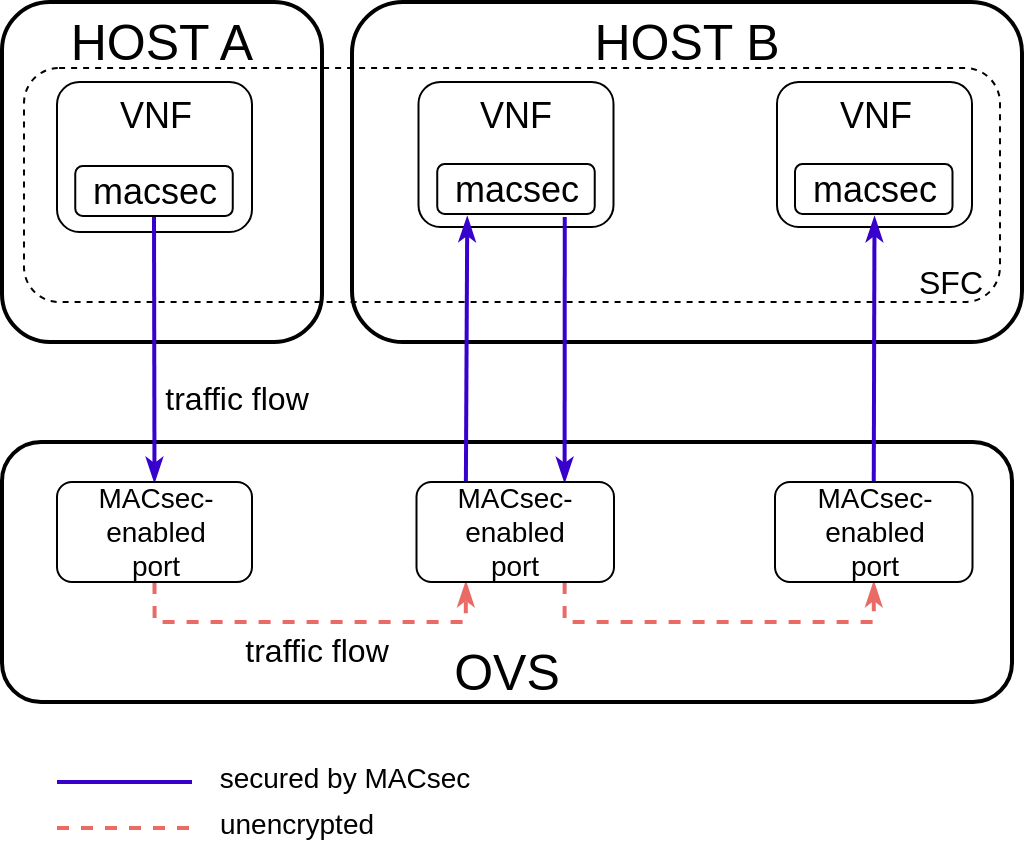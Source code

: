 <mxfile version="12.6.8" type="github">
  <diagram id="0PhkyZh6pTqeAU5DWifH" name="Page-1">
    <mxGraphModel dx="1374" dy="788" grid="1" gridSize="10" guides="1" tooltips="1" connect="1" arrows="1" fold="1" page="1" pageScale="1" pageWidth="827" pageHeight="1169" math="0" shadow="0">
      <root>
        <mxCell id="0"/>
        <mxCell id="1" parent="0"/>
        <mxCell id="wKzrwK8omsFbbwGm3UPk-1" value="VNF" style="rounded=1;whiteSpace=wrap;html=1;fontSize=18;verticalAlign=top;" parent="1" vertex="1">
          <mxGeometry x="42.5" y="230" width="97.5" height="75" as="geometry"/>
        </mxCell>
        <mxCell id="_eaUEFpU1vUXmYSTCjyz-28" value="VNF" style="rounded=1;whiteSpace=wrap;html=1;fontSize=18;verticalAlign=top;" parent="1" vertex="1">
          <mxGeometry x="223.25" y="230" width="97.5" height="72.5" as="geometry"/>
        </mxCell>
        <mxCell id="_eaUEFpU1vUXmYSTCjyz-30" value="VNF" style="rounded=1;whiteSpace=wrap;html=1;fontSize=18;verticalAlign=top;" parent="1" vertex="1">
          <mxGeometry x="402.5" y="230" width="97.5" height="72.5" as="geometry"/>
        </mxCell>
        <mxCell id="_eaUEFpU1vUXmYSTCjyz-9" value="HOST B" style="rounded=1;whiteSpace=wrap;html=1;fontSize=25;strokeWidth=2;spacing=0;spacingBottom=0;fillColor=none;verticalAlign=top;" parent="1" vertex="1">
          <mxGeometry x="190" y="190" width="335" height="170" as="geometry"/>
        </mxCell>
        <mxCell id="_eaUEFpU1vUXmYSTCjyz-10" value="HOST A" style="rounded=1;whiteSpace=wrap;html=1;fontSize=25;strokeWidth=2;spacing=0;spacingBottom=0;fillColor=none;verticalAlign=top;" parent="1" vertex="1">
          <mxGeometry x="15" y="190" width="160" height="170" as="geometry"/>
        </mxCell>
        <mxCell id="wKzrwK8omsFbbwGm3UPk-5" value="OVS" style="rounded=1;whiteSpace=wrap;html=1;fontSize=25;strokeWidth=2;spacing=0;spacingBottom=0;verticalAlign=bottom;" parent="1" vertex="1">
          <mxGeometry x="15" y="410" width="505" height="130" as="geometry"/>
        </mxCell>
        <mxCell id="_eaUEFpU1vUXmYSTCjyz-25" style="rounded=0;orthogonalLoop=1;jettySize=auto;html=1;exitX=0.75;exitY=1;exitDx=0;exitDy=0;entryX=0.75;entryY=0;entryDx=0;entryDy=0;startArrow=none;startFill=0;endArrow=classicThin;endFill=1;strokeColor=#3700CC;strokeWidth=2;fontSize=14;fillColor=#6a00ff;" parent="1" target="_eaUEFpU1vUXmYSTCjyz-29" edge="1">
          <mxGeometry relative="1" as="geometry">
            <mxPoint x="296.375" y="297.5" as="sourcePoint"/>
            <mxPoint x="296.312" y="425" as="targetPoint"/>
          </mxGeometry>
        </mxCell>
        <mxCell id="_eaUEFpU1vUXmYSTCjyz-22" style="rounded=0;orthogonalLoop=1;jettySize=auto;html=1;exitX=0.5;exitY=1;exitDx=0;exitDy=0;entryX=0.5;entryY=0;entryDx=0;entryDy=0;startArrow=none;startFill=0;endArrow=classicThin;endFill=1;strokeColor=#3700CC;strokeWidth=2;fontSize=14;fillColor=#6a00ff;" parent="1" source="T3owfNQylt5vciqT8Fi2-1" target="_eaUEFpU1vUXmYSTCjyz-13" edge="1">
          <mxGeometry relative="1" as="geometry"/>
        </mxCell>
        <mxCell id="_eaUEFpU1vUXmYSTCjyz-23" style="edgeStyle=orthogonalEdgeStyle;rounded=0;orthogonalLoop=1;jettySize=auto;html=1;exitX=0.5;exitY=1;exitDx=0;exitDy=0;entryX=0.25;entryY=1;entryDx=0;entryDy=0;startArrow=none;startFill=0;endArrow=classicThin;endFill=1;strokeColor=#EA6B66;strokeWidth=2;fontSize=14;dashed=1;" parent="1" source="_eaUEFpU1vUXmYSTCjyz-13" target="_eaUEFpU1vUXmYSTCjyz-29" edge="1">
          <mxGeometry relative="1" as="geometry">
            <mxPoint x="247.5" y="480" as="targetPoint"/>
          </mxGeometry>
        </mxCell>
        <mxCell id="_eaUEFpU1vUXmYSTCjyz-13" value="MACsec-enabled&lt;br&gt;port" style="rounded=1;whiteSpace=wrap;html=1;fontSize=14;flipH=1;" parent="1" vertex="1">
          <mxGeometry x="42.5" y="430" width="97.5" height="50" as="geometry"/>
        </mxCell>
        <mxCell id="_eaUEFpU1vUXmYSTCjyz-24" style="rounded=0;orthogonalLoop=1;jettySize=auto;html=1;exitX=0.25;exitY=0;exitDx=0;exitDy=0;entryX=0.25;entryY=1;entryDx=0;entryDy=0;startArrow=none;startFill=0;endArrow=classicThin;endFill=1;strokeColor=#3700CC;strokeWidth=2;fontSize=14;fillColor=#6a00ff;" parent="1" edge="1" source="_eaUEFpU1vUXmYSTCjyz-29">
          <mxGeometry relative="1" as="geometry">
            <mxPoint x="247.5" y="425" as="sourcePoint"/>
            <mxPoint x="247.625" y="297.5" as="targetPoint"/>
          </mxGeometry>
        </mxCell>
        <mxCell id="_eaUEFpU1vUXmYSTCjyz-26" style="edgeStyle=orthogonalEdgeStyle;rounded=0;orthogonalLoop=1;jettySize=auto;html=1;exitX=0.75;exitY=1;exitDx=0;exitDy=0;entryX=0.5;entryY=1;entryDx=0;entryDy=0;startArrow=none;startFill=0;endArrow=classicThin;endFill=1;strokeColor=#EA6B66;strokeWidth=2;fontSize=14;dashed=1;" parent="1" source="_eaUEFpU1vUXmYSTCjyz-29" target="_eaUEFpU1vUXmYSTCjyz-31" edge="1">
          <mxGeometry relative="1" as="geometry">
            <mxPoint x="292.5" y="480" as="sourcePoint"/>
            <mxPoint x="425" y="480" as="targetPoint"/>
          </mxGeometry>
        </mxCell>
        <mxCell id="_eaUEFpU1vUXmYSTCjyz-27" style="rounded=0;orthogonalLoop=1;jettySize=auto;html=1;exitX=0.5;exitY=0;exitDx=0;exitDy=0;entryX=0.5;entryY=1;entryDx=0;entryDy=0;startArrow=none;startFill=0;endArrow=classicThin;endFill=1;strokeColor=#3700CC;strokeWidth=2;fontSize=14;fillColor=#6a00ff;" parent="1" source="_eaUEFpU1vUXmYSTCjyz-31" edge="1">
          <mxGeometry relative="1" as="geometry">
            <mxPoint x="450.875" y="425" as="sourcePoint"/>
            <mxPoint x="451.25" y="297.5" as="targetPoint"/>
          </mxGeometry>
        </mxCell>
        <mxCell id="_eaUEFpU1vUXmYSTCjyz-29" value="MACsec-enabled&lt;br&gt;port" style="rounded=1;whiteSpace=wrap;html=1;fontSize=14;flipH=1;" parent="1" vertex="1">
          <mxGeometry x="222.25" y="430" width="98.75" height="50" as="geometry"/>
        </mxCell>
        <mxCell id="_eaUEFpU1vUXmYSTCjyz-31" value="MACsec-enabled&lt;br&gt;port" style="rounded=1;whiteSpace=wrap;html=1;fontSize=14;flipH=1;" parent="1" vertex="1">
          <mxGeometry x="401.5" y="430" width="98.75" height="50" as="geometry"/>
        </mxCell>
        <mxCell id="_eaUEFpU1vUXmYSTCjyz-33" value="" style="endArrow=none;html=1;strokeColor=#EA6B66;strokeWidth=2;fontSize=14;dashed=1;" parent="1" edge="1">
          <mxGeometry width="50" height="50" relative="1" as="geometry">
            <mxPoint x="42.5" y="603" as="sourcePoint"/>
            <mxPoint x="110" y="603" as="targetPoint"/>
          </mxGeometry>
        </mxCell>
        <mxCell id="_eaUEFpU1vUXmYSTCjyz-34" value="" style="endArrow=none;html=1;strokeColor=#3700CC;strokeWidth=2;fontSize=14;fillColor=#6a00ff;" parent="1" edge="1">
          <mxGeometry width="50" height="50" relative="1" as="geometry">
            <mxPoint x="42.5" y="580" as="sourcePoint"/>
            <mxPoint x="110" y="580" as="targetPoint"/>
          </mxGeometry>
        </mxCell>
        <mxCell id="_eaUEFpU1vUXmYSTCjyz-35" value="secured by MACsec" style="text;html=1;align=center;verticalAlign=middle;resizable=0;points=[];autosize=1;fontSize=14;" parent="1" vertex="1">
          <mxGeometry x="116" y="568" width="140" height="20" as="geometry"/>
        </mxCell>
        <mxCell id="_eaUEFpU1vUXmYSTCjyz-36" value="unencrypted" style="text;html=1;align=center;verticalAlign=middle;resizable=0;points=[];autosize=1;fontSize=14;" parent="1" vertex="1">
          <mxGeometry x="117" y="591" width="90" height="20" as="geometry"/>
        </mxCell>
        <mxCell id="T3owfNQylt5vciqT8Fi2-1" value="macsec" style="rounded=1;whiteSpace=wrap;html=1;fontSize=18;align=center;" vertex="1" parent="1">
          <mxGeometry x="51.63" y="272" width="78.75" height="25" as="geometry"/>
        </mxCell>
        <mxCell id="T3owfNQylt5vciqT8Fi2-2" value="macsec" style="rounded=1;whiteSpace=wrap;html=1;fontSize=18;align=center;" vertex="1" parent="1">
          <mxGeometry x="232.62" y="271" width="78.75" height="25" as="geometry"/>
        </mxCell>
        <mxCell id="T3owfNQylt5vciqT8Fi2-3" value="macsec" style="rounded=1;whiteSpace=wrap;html=1;fontSize=18;align=center;" vertex="1" parent="1">
          <mxGeometry x="411.5" y="271" width="78.75" height="25" as="geometry"/>
        </mxCell>
        <mxCell id="T3owfNQylt5vciqT8Fi2-4" value="traffic flow" style="text;html=1;align=center;verticalAlign=middle;resizable=0;points=[];autosize=1;fontSize=16;" vertex="1" parent="1">
          <mxGeometry x="87" y="378" width="90" height="20" as="geometry"/>
        </mxCell>
        <mxCell id="T3owfNQylt5vciqT8Fi2-5" value="traffic flow" style="text;html=1;align=center;verticalAlign=middle;resizable=0;points=[];autosize=1;fontSize=16;" vertex="1" parent="1">
          <mxGeometry x="127" y="504" width="90" height="20" as="geometry"/>
        </mxCell>
        <mxCell id="T3owfNQylt5vciqT8Fi2-6" value="" style="rounded=1;whiteSpace=wrap;html=1;fontSize=16;align=center;fillColor=none;dashed=1;" vertex="1" parent="1">
          <mxGeometry x="26" y="223" width="488" height="117" as="geometry"/>
        </mxCell>
        <mxCell id="T3owfNQylt5vciqT8Fi2-8" value="SFC" style="text;html=1;align=center;verticalAlign=middle;resizable=0;points=[];autosize=1;fontSize=16;" vertex="1" parent="1">
          <mxGeometry x="464" y="320" width="50" height="20" as="geometry"/>
        </mxCell>
      </root>
    </mxGraphModel>
  </diagram>
</mxfile>

